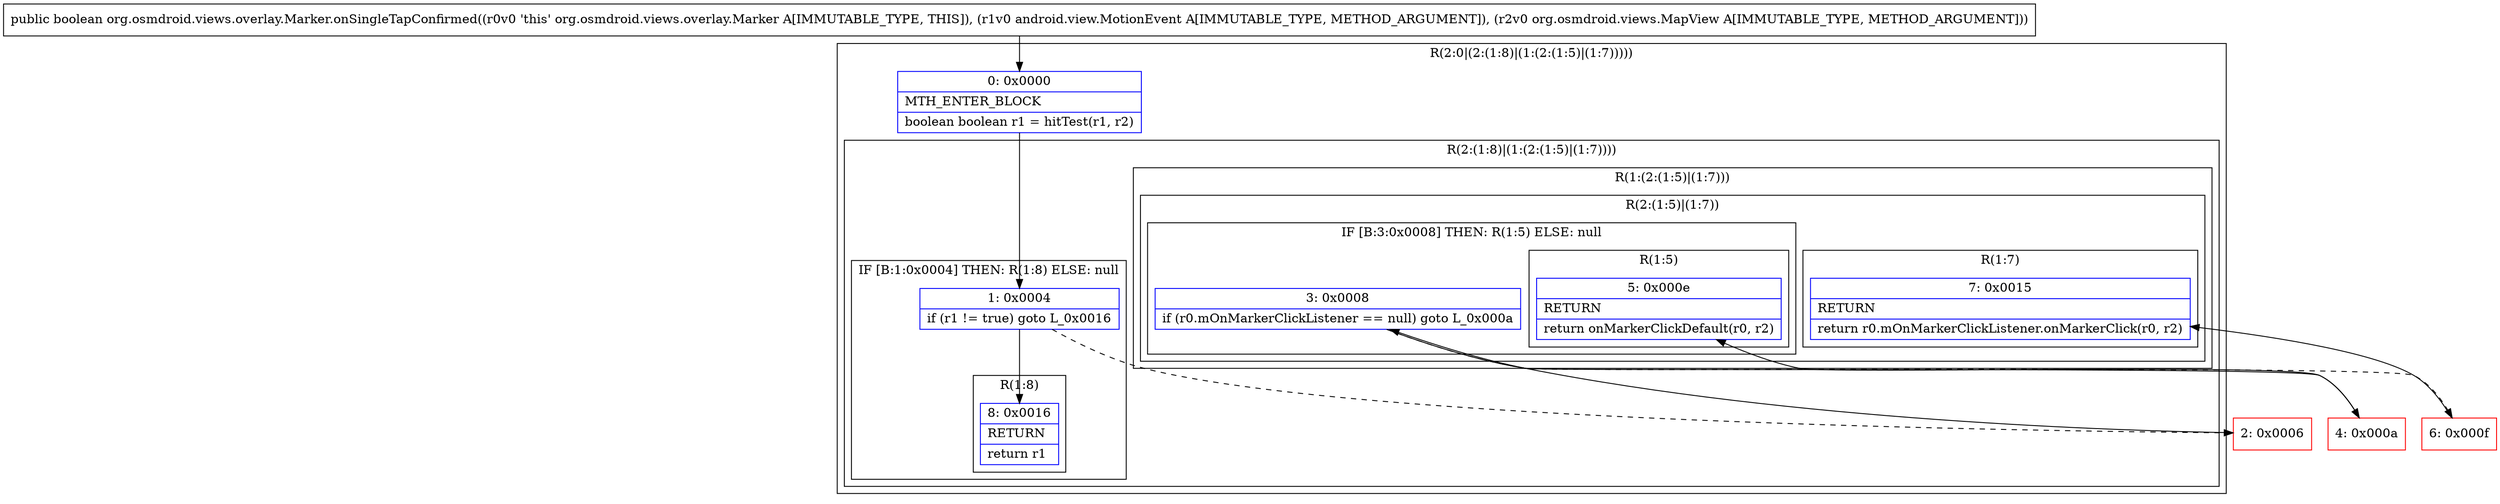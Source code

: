 digraph "CFG fororg.osmdroid.views.overlay.Marker.onSingleTapConfirmed(Landroid\/view\/MotionEvent;Lorg\/osmdroid\/views\/MapView;)Z" {
subgraph cluster_Region_987320407 {
label = "R(2:0|(2:(1:8)|(1:(2:(1:5)|(1:7)))))";
node [shape=record,color=blue];
Node_0 [shape=record,label="{0\:\ 0x0000|MTH_ENTER_BLOCK\l|boolean boolean r1 = hitTest(r1, r2)\l}"];
subgraph cluster_Region_1085443664 {
label = "R(2:(1:8)|(1:(2:(1:5)|(1:7))))";
node [shape=record,color=blue];
subgraph cluster_IfRegion_627767447 {
label = "IF [B:1:0x0004] THEN: R(1:8) ELSE: null";
node [shape=record,color=blue];
Node_1 [shape=record,label="{1\:\ 0x0004|if (r1 != true) goto L_0x0016\l}"];
subgraph cluster_Region_194801883 {
label = "R(1:8)";
node [shape=record,color=blue];
Node_8 [shape=record,label="{8\:\ 0x0016|RETURN\l|return r1\l}"];
}
}
subgraph cluster_Region_635894996 {
label = "R(1:(2:(1:5)|(1:7)))";
node [shape=record,color=blue];
subgraph cluster_Region_1171049274 {
label = "R(2:(1:5)|(1:7))";
node [shape=record,color=blue];
subgraph cluster_IfRegion_1678603518 {
label = "IF [B:3:0x0008] THEN: R(1:5) ELSE: null";
node [shape=record,color=blue];
Node_3 [shape=record,label="{3\:\ 0x0008|if (r0.mOnMarkerClickListener == null) goto L_0x000a\l}"];
subgraph cluster_Region_806991393 {
label = "R(1:5)";
node [shape=record,color=blue];
Node_5 [shape=record,label="{5\:\ 0x000e|RETURN\l|return onMarkerClickDefault(r0, r2)\l}"];
}
}
subgraph cluster_Region_579599530 {
label = "R(1:7)";
node [shape=record,color=blue];
Node_7 [shape=record,label="{7\:\ 0x0015|RETURN\l|return r0.mOnMarkerClickListener.onMarkerClick(r0, r2)\l}"];
}
}
}
}
}
Node_2 [shape=record,color=red,label="{2\:\ 0x0006}"];
Node_4 [shape=record,color=red,label="{4\:\ 0x000a}"];
Node_6 [shape=record,color=red,label="{6\:\ 0x000f}"];
MethodNode[shape=record,label="{public boolean org.osmdroid.views.overlay.Marker.onSingleTapConfirmed((r0v0 'this' org.osmdroid.views.overlay.Marker A[IMMUTABLE_TYPE, THIS]), (r1v0 android.view.MotionEvent A[IMMUTABLE_TYPE, METHOD_ARGUMENT]), (r2v0 org.osmdroid.views.MapView A[IMMUTABLE_TYPE, METHOD_ARGUMENT])) }"];
MethodNode -> Node_0;
Node_0 -> Node_1;
Node_1 -> Node_2[style=dashed];
Node_1 -> Node_8;
Node_3 -> Node_4;
Node_3 -> Node_6[style=dashed];
Node_2 -> Node_3;
Node_4 -> Node_5;
Node_6 -> Node_7;
}

